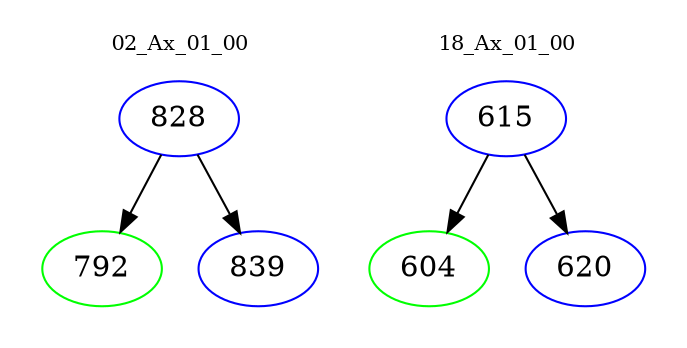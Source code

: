 digraph{
subgraph cluster_0 {
color = white
label = "02_Ax_01_00";
fontsize=10;
T0_828 [label="828", color="blue"]
T0_828 -> T0_792 [color="black"]
T0_792 [label="792", color="green"]
T0_828 -> T0_839 [color="black"]
T0_839 [label="839", color="blue"]
}
subgraph cluster_1 {
color = white
label = "18_Ax_01_00";
fontsize=10;
T1_615 [label="615", color="blue"]
T1_615 -> T1_604 [color="black"]
T1_604 [label="604", color="green"]
T1_615 -> T1_620 [color="black"]
T1_620 [label="620", color="blue"]
}
}
